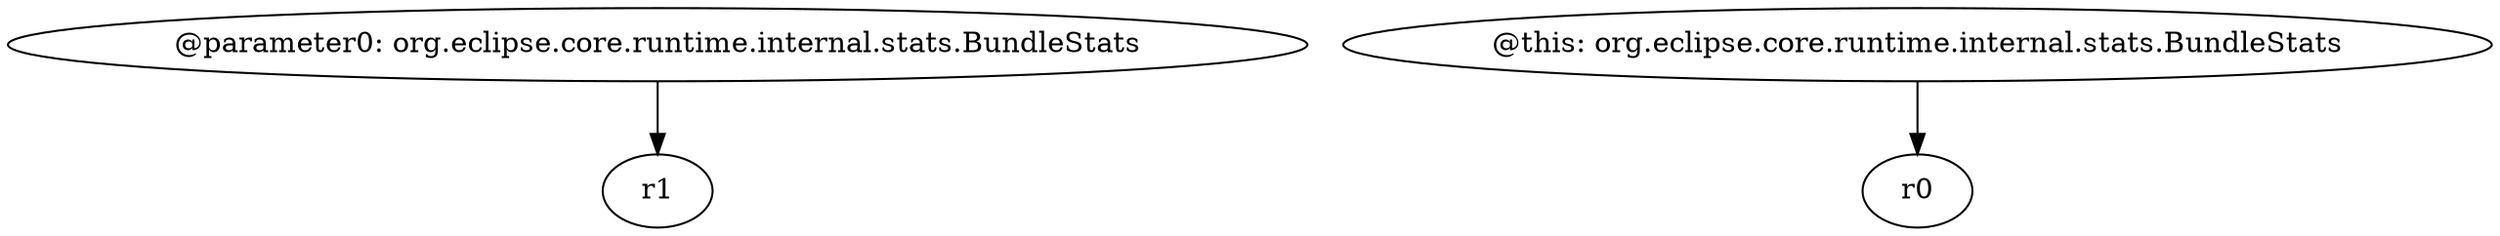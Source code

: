 digraph g {
0[label="@parameter0: org.eclipse.core.runtime.internal.stats.BundleStats"]
1[label="r1"]
0->1[label=""]
2[label="@this: org.eclipse.core.runtime.internal.stats.BundleStats"]
3[label="r0"]
2->3[label=""]
}